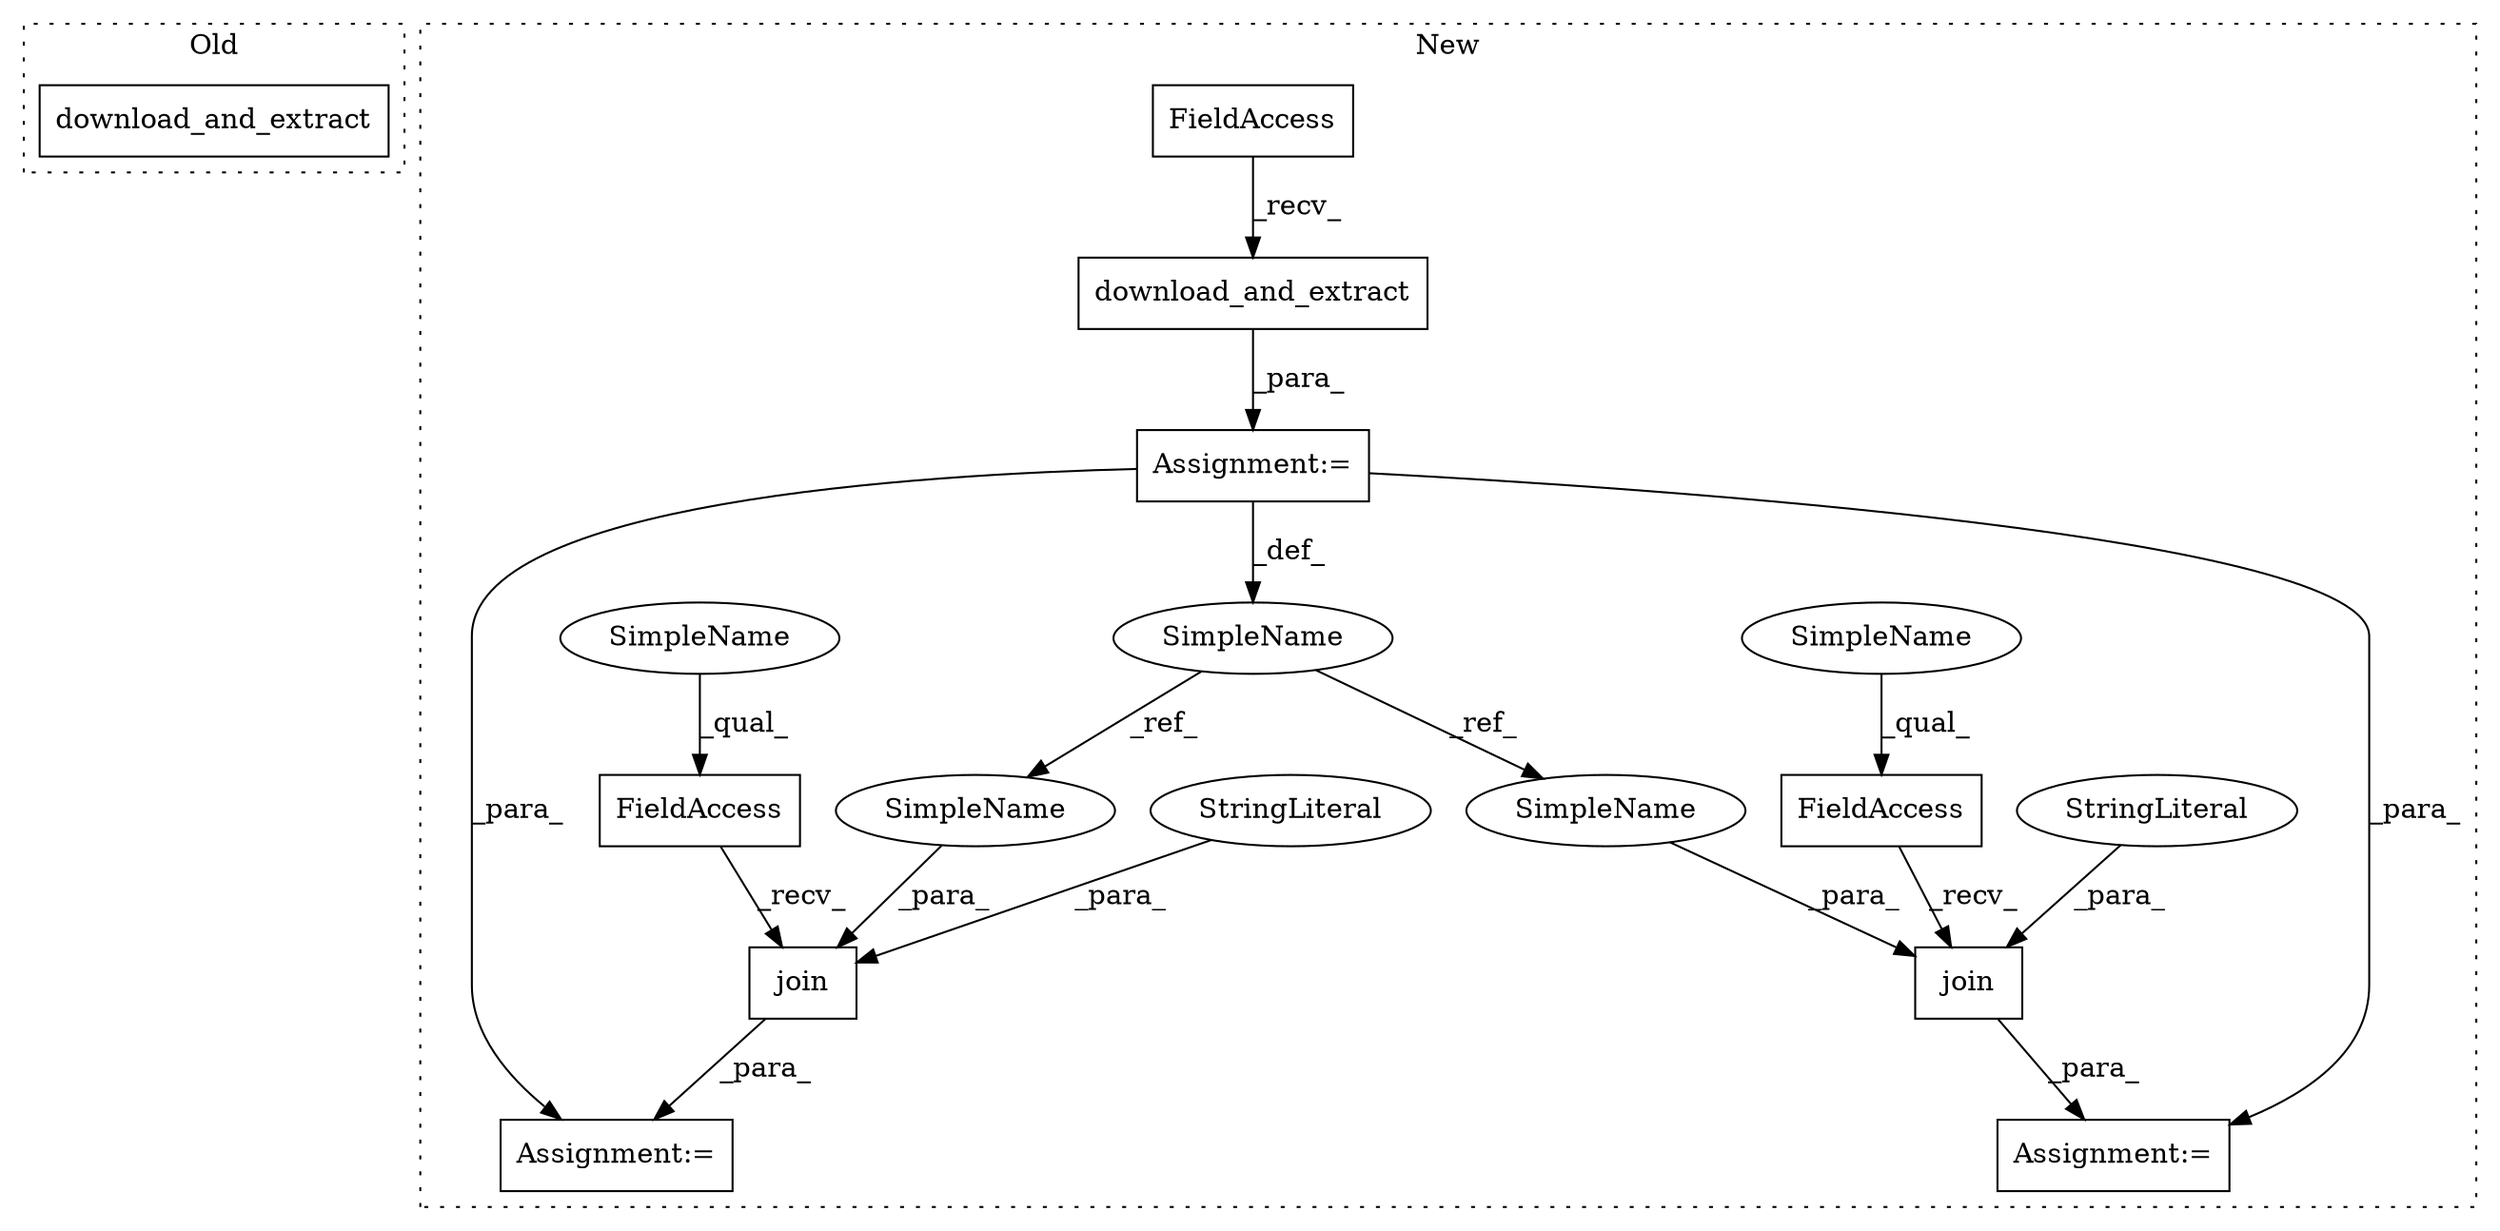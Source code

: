 digraph G {
subgraph cluster0 {
1 [label="download_and_extract" a="32" s="899" l="22" shape="box"];
label = "Old";
style="dotted";
}
subgraph cluster1 {
2 [label="join" a="32" s="1135,1177" l="5,1" shape="box"];
3 [label="FieldAccess" a="22" s="1127" l="7" shape="box"];
4 [label="FieldAccess" a="22" s="1061" l="7" shape="box"];
5 [label="download_and_extract" a="32" s="1025" l="22" shape="box"];
6 [label="FieldAccess" a="22" s="994" l="30" shape="box"];
7 [label="SimpleName" a="42" s="985" l="8" shape="ellipse"];
8 [label="join" a="32" s="1069,1111" l="5,1" shape="box"];
9 [label="Assignment:=" a="7" s="1126" l="1" shape="box"];
10 [label="Assignment:=" a="7" s="1060" l="1" shape="box"];
11 [label="Assignment:=" a="7" s="993" l="1" shape="box"];
12 [label="StringLiteral" a="45" s="1083" l="28" shape="ellipse"];
13 [label="StringLiteral" a="45" s="1149" l="28" shape="ellipse"];
14 [label="SimpleName" a="42" s="1074" l="8" shape="ellipse"];
15 [label="SimpleName" a="42" s="1140" l="8" shape="ellipse"];
16 [label="SimpleName" a="42" s="1127" l="2" shape="ellipse"];
17 [label="SimpleName" a="42" s="1061" l="2" shape="ellipse"];
label = "New";
style="dotted";
}
2 -> 9 [label="_para_"];
3 -> 2 [label="_recv_"];
4 -> 8 [label="_recv_"];
5 -> 11 [label="_para_"];
6 -> 5 [label="_recv_"];
7 -> 14 [label="_ref_"];
7 -> 15 [label="_ref_"];
8 -> 10 [label="_para_"];
11 -> 7 [label="_def_"];
11 -> 10 [label="_para_"];
11 -> 9 [label="_para_"];
12 -> 8 [label="_para_"];
13 -> 2 [label="_para_"];
14 -> 8 [label="_para_"];
15 -> 2 [label="_para_"];
16 -> 3 [label="_qual_"];
17 -> 4 [label="_qual_"];
}